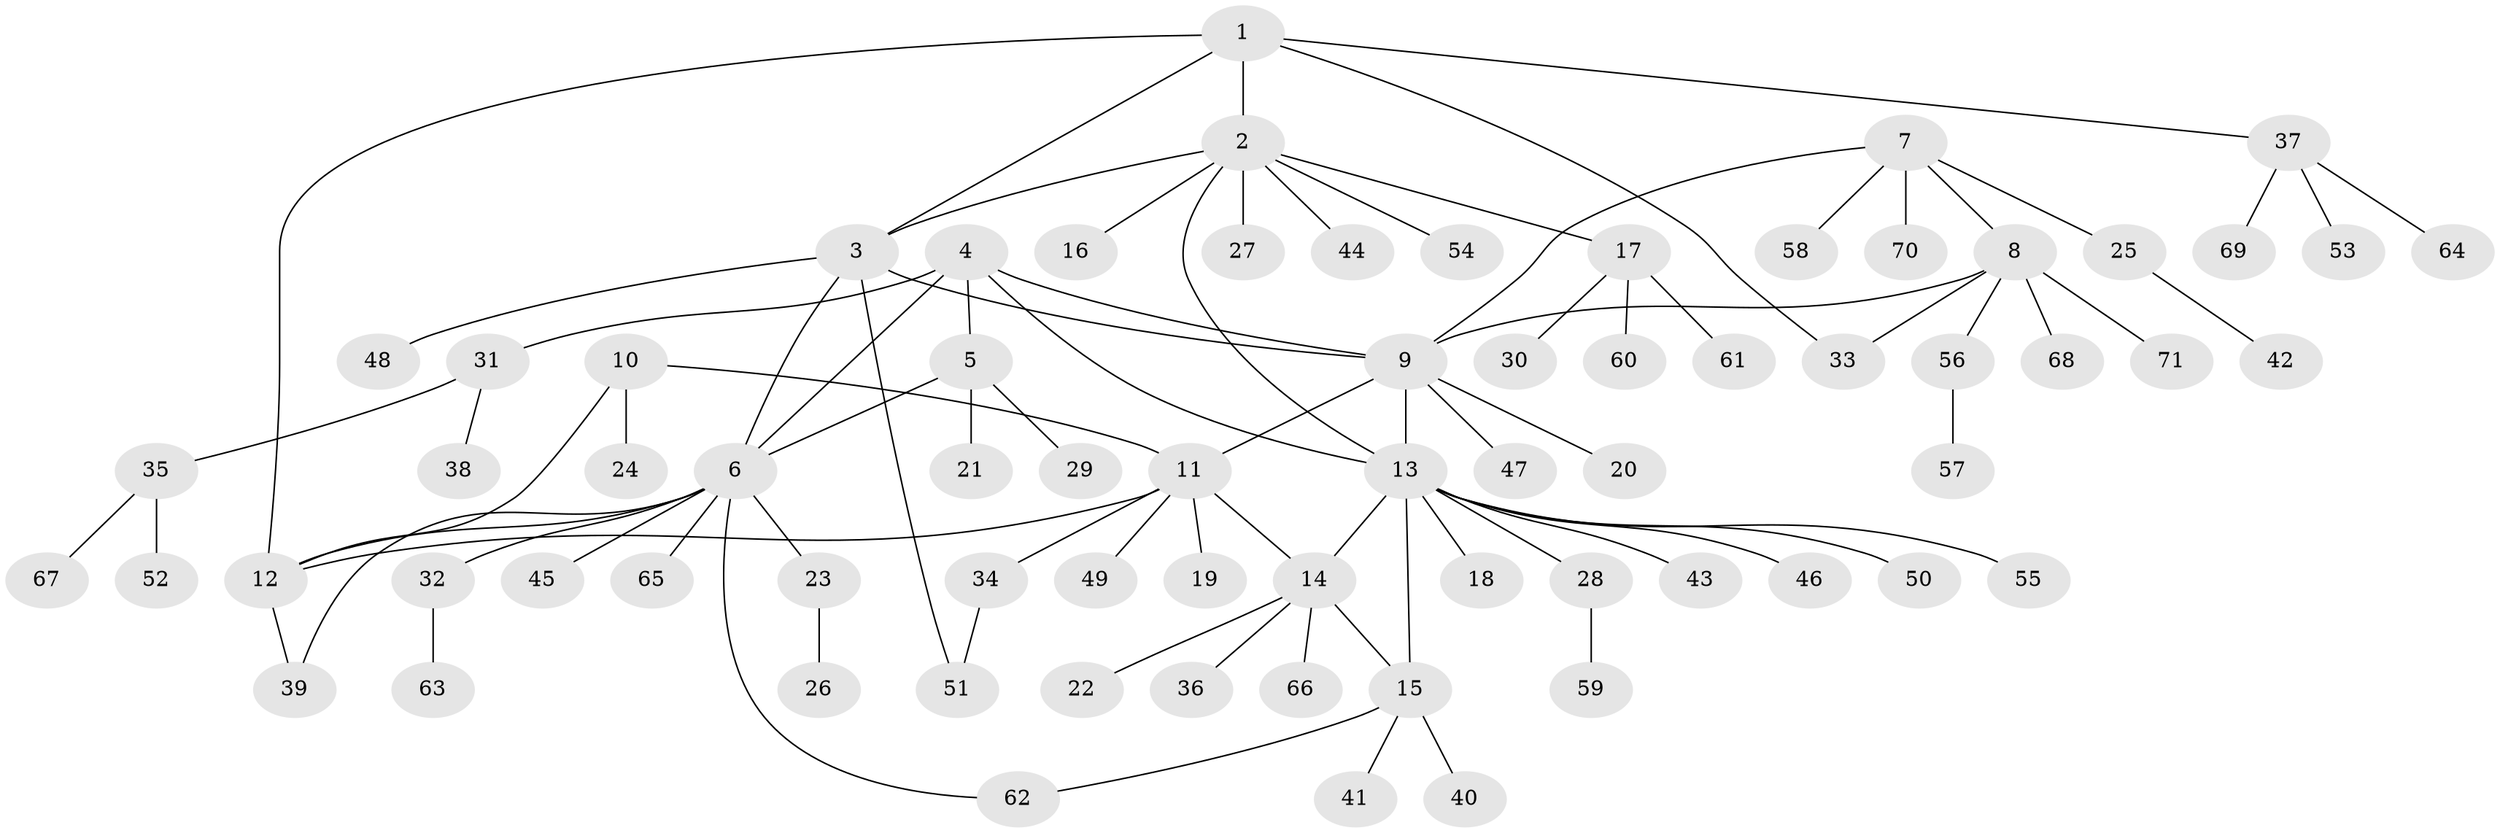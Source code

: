 // coarse degree distribution, {5: 0.05555555555555555, 4: 0.16666666666666666, 6: 0.08333333333333333, 3: 0.05555555555555555, 7: 0.05555555555555555, 2: 0.1388888888888889, 1: 0.4444444444444444}
// Generated by graph-tools (version 1.1) at 2025/52/03/04/25 22:52:06]
// undirected, 71 vertices, 85 edges
graph export_dot {
  node [color=gray90,style=filled];
  1;
  2;
  3;
  4;
  5;
  6;
  7;
  8;
  9;
  10;
  11;
  12;
  13;
  14;
  15;
  16;
  17;
  18;
  19;
  20;
  21;
  22;
  23;
  24;
  25;
  26;
  27;
  28;
  29;
  30;
  31;
  32;
  33;
  34;
  35;
  36;
  37;
  38;
  39;
  40;
  41;
  42;
  43;
  44;
  45;
  46;
  47;
  48;
  49;
  50;
  51;
  52;
  53;
  54;
  55;
  56;
  57;
  58;
  59;
  60;
  61;
  62;
  63;
  64;
  65;
  66;
  67;
  68;
  69;
  70;
  71;
  1 -- 2;
  1 -- 3;
  1 -- 12;
  1 -- 33;
  1 -- 37;
  2 -- 3;
  2 -- 13;
  2 -- 16;
  2 -- 17;
  2 -- 27;
  2 -- 44;
  2 -- 54;
  3 -- 6;
  3 -- 9;
  3 -- 48;
  3 -- 51;
  4 -- 5;
  4 -- 6;
  4 -- 9;
  4 -- 13;
  4 -- 31;
  5 -- 6;
  5 -- 21;
  5 -- 29;
  6 -- 12;
  6 -- 23;
  6 -- 32;
  6 -- 39;
  6 -- 45;
  6 -- 62;
  6 -- 65;
  7 -- 8;
  7 -- 9;
  7 -- 25;
  7 -- 58;
  7 -- 70;
  8 -- 9;
  8 -- 33;
  8 -- 56;
  8 -- 68;
  8 -- 71;
  9 -- 11;
  9 -- 13;
  9 -- 20;
  9 -- 47;
  10 -- 11;
  10 -- 12;
  10 -- 24;
  11 -- 12;
  11 -- 14;
  11 -- 19;
  11 -- 34;
  11 -- 49;
  12 -- 39;
  13 -- 14;
  13 -- 15;
  13 -- 18;
  13 -- 28;
  13 -- 43;
  13 -- 46;
  13 -- 50;
  13 -- 55;
  14 -- 15;
  14 -- 22;
  14 -- 36;
  14 -- 66;
  15 -- 40;
  15 -- 41;
  15 -- 62;
  17 -- 30;
  17 -- 60;
  17 -- 61;
  23 -- 26;
  25 -- 42;
  28 -- 59;
  31 -- 35;
  31 -- 38;
  32 -- 63;
  34 -- 51;
  35 -- 52;
  35 -- 67;
  37 -- 53;
  37 -- 64;
  37 -- 69;
  56 -- 57;
}
